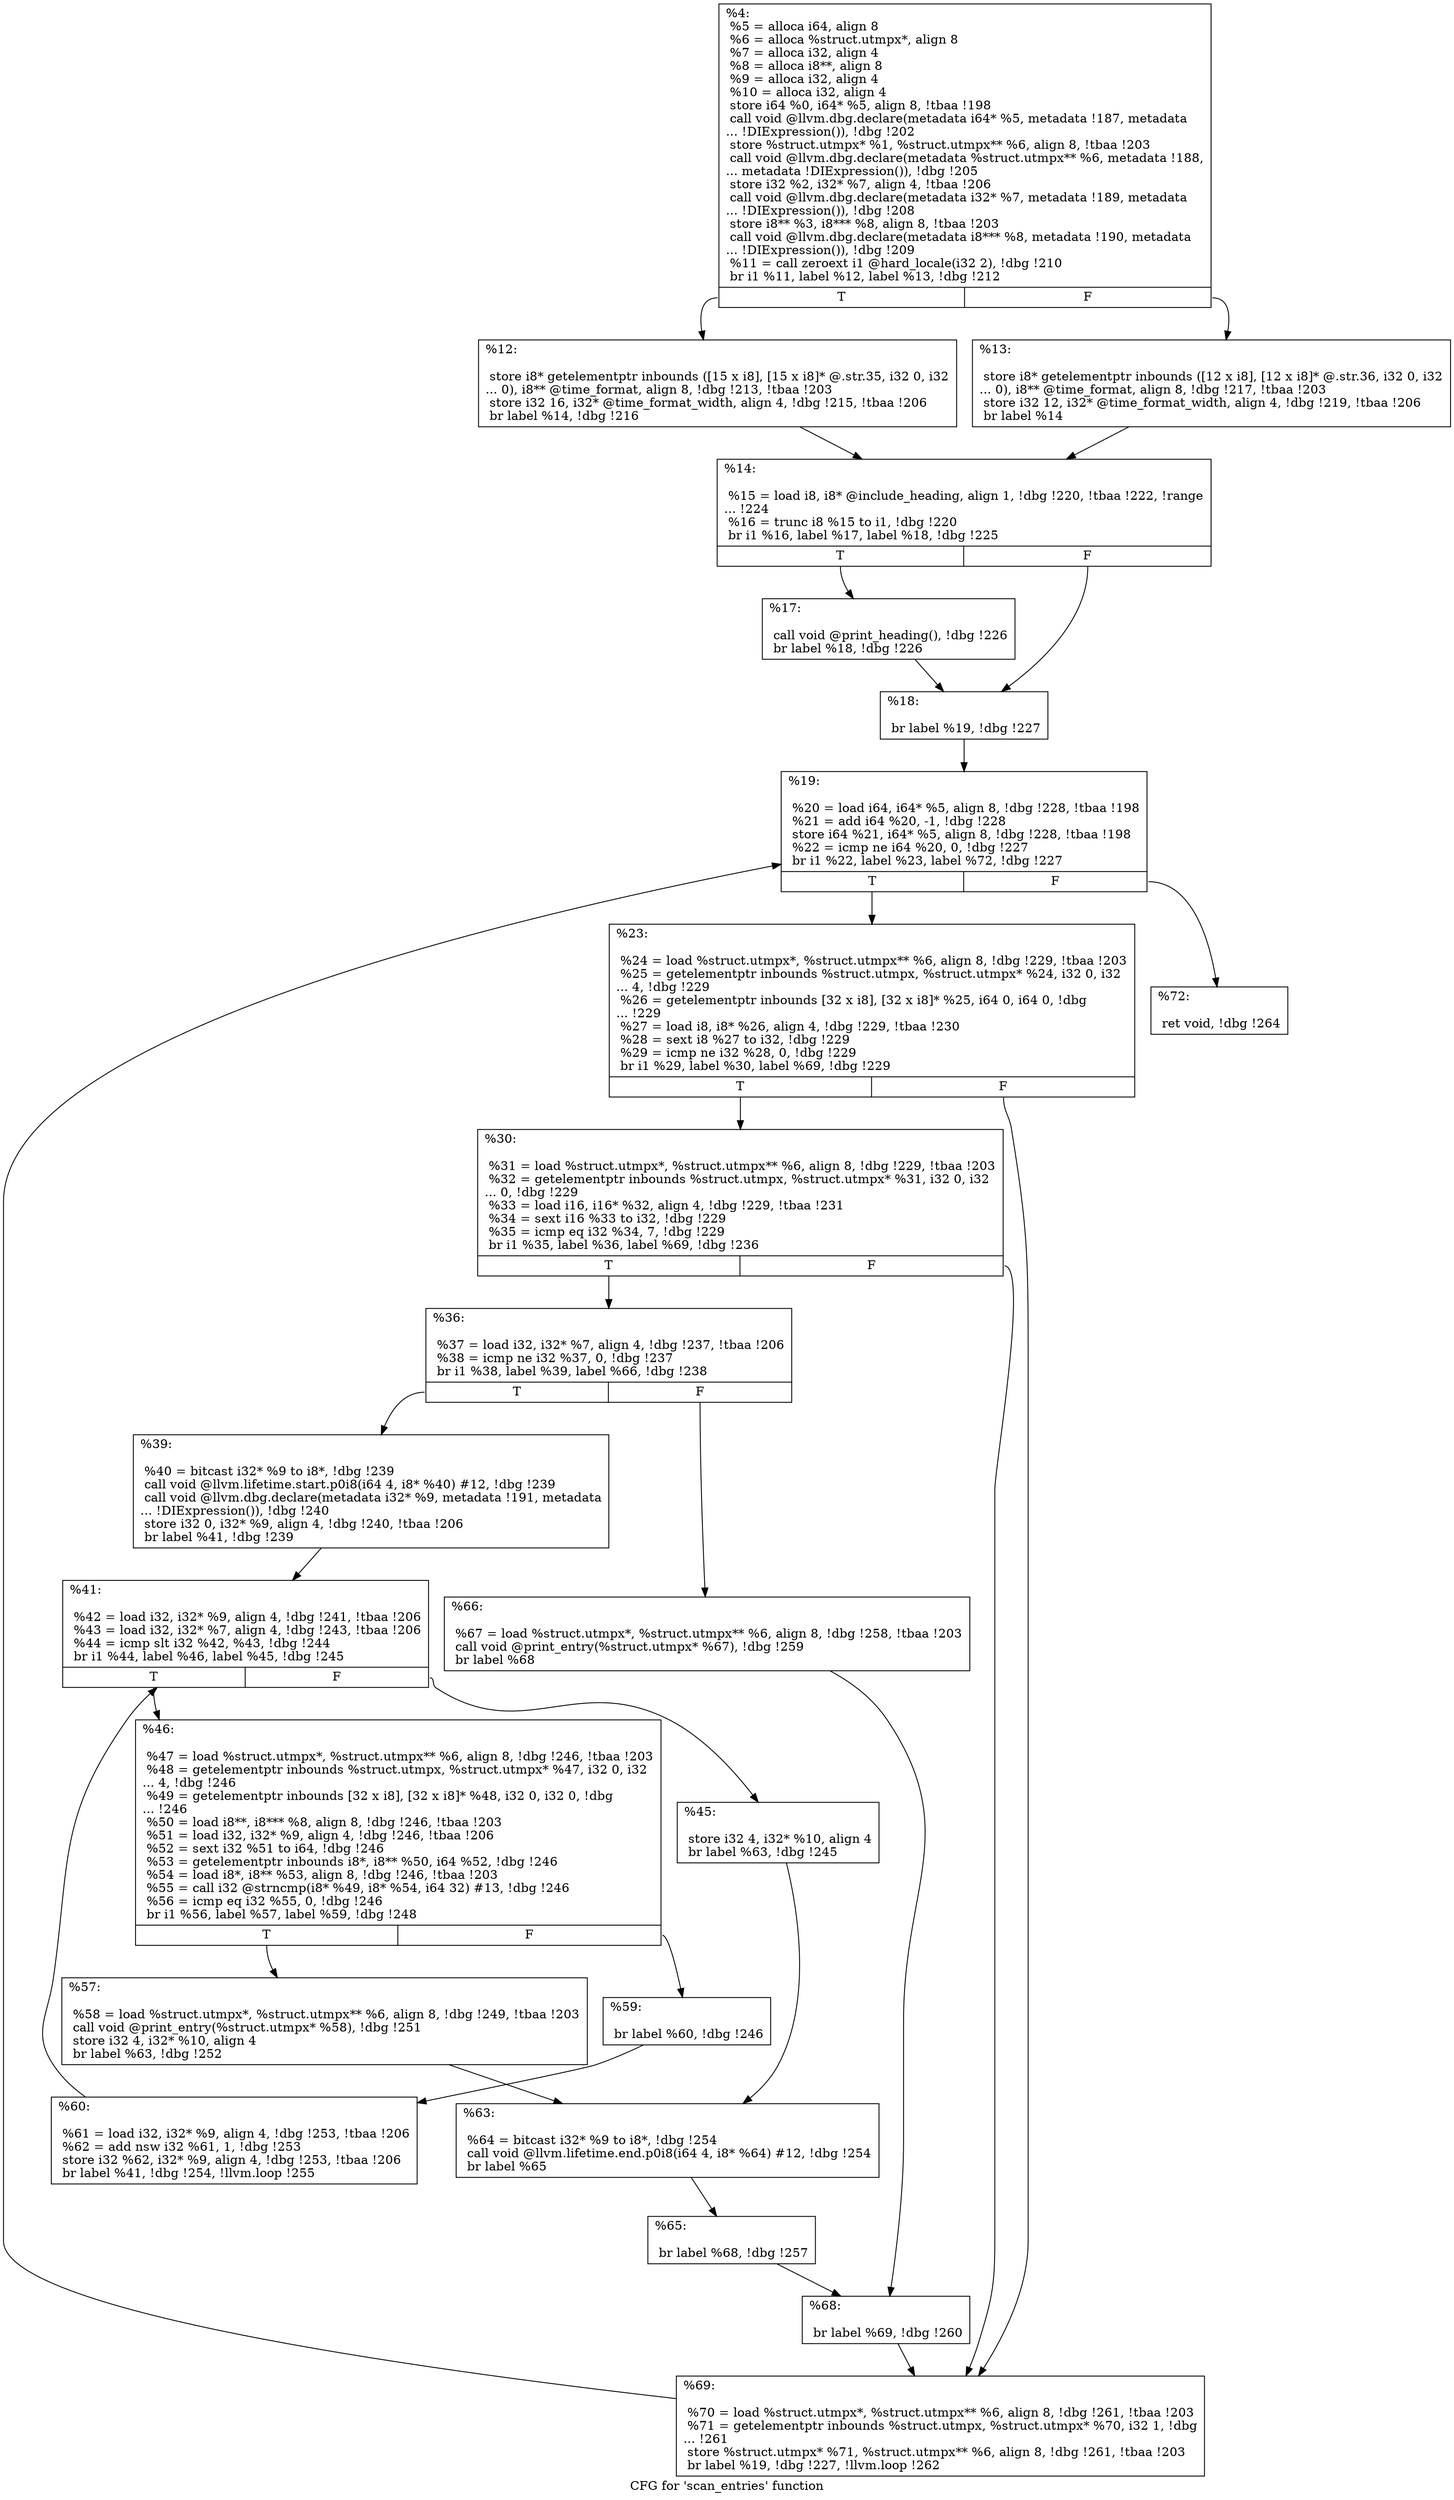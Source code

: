 digraph "CFG for 'scan_entries' function" {
	label="CFG for 'scan_entries' function";

	Node0xb89670 [shape=record,label="{%4:\l  %5 = alloca i64, align 8\l  %6 = alloca %struct.utmpx*, align 8\l  %7 = alloca i32, align 4\l  %8 = alloca i8**, align 8\l  %9 = alloca i32, align 4\l  %10 = alloca i32, align 4\l  store i64 %0, i64* %5, align 8, !tbaa !198\l  call void @llvm.dbg.declare(metadata i64* %5, metadata !187, metadata\l... !DIExpression()), !dbg !202\l  store %struct.utmpx* %1, %struct.utmpx** %6, align 8, !tbaa !203\l  call void @llvm.dbg.declare(metadata %struct.utmpx** %6, metadata !188,\l... metadata !DIExpression()), !dbg !205\l  store i32 %2, i32* %7, align 4, !tbaa !206\l  call void @llvm.dbg.declare(metadata i32* %7, metadata !189, metadata\l... !DIExpression()), !dbg !208\l  store i8** %3, i8*** %8, align 8, !tbaa !203\l  call void @llvm.dbg.declare(metadata i8*** %8, metadata !190, metadata\l... !DIExpression()), !dbg !209\l  %11 = call zeroext i1 @hard_locale(i32 2), !dbg !210\l  br i1 %11, label %12, label %13, !dbg !212\l|{<s0>T|<s1>F}}"];
	Node0xb89670:s0 -> Node0xb8ae20;
	Node0xb89670:s1 -> Node0xb8ae70;
	Node0xb8ae20 [shape=record,label="{%12:\l\l  store i8* getelementptr inbounds ([15 x i8], [15 x i8]* @.str.35, i32 0, i32\l... 0), i8** @time_format, align 8, !dbg !213, !tbaa !203\l  store i32 16, i32* @time_format_width, align 4, !dbg !215, !tbaa !206\l  br label %14, !dbg !216\l}"];
	Node0xb8ae20 -> Node0xb8aec0;
	Node0xb8ae70 [shape=record,label="{%13:\l\l  store i8* getelementptr inbounds ([12 x i8], [12 x i8]* @.str.36, i32 0, i32\l... 0), i8** @time_format, align 8, !dbg !217, !tbaa !203\l  store i32 12, i32* @time_format_width, align 4, !dbg !219, !tbaa !206\l  br label %14\l}"];
	Node0xb8ae70 -> Node0xb8aec0;
	Node0xb8aec0 [shape=record,label="{%14:\l\l  %15 = load i8, i8* @include_heading, align 1, !dbg !220, !tbaa !222, !range\l... !224\l  %16 = trunc i8 %15 to i1, !dbg !220\l  br i1 %16, label %17, label %18, !dbg !225\l|{<s0>T|<s1>F}}"];
	Node0xb8aec0:s0 -> Node0xb8af10;
	Node0xb8aec0:s1 -> Node0xb8af60;
	Node0xb8af10 [shape=record,label="{%17:\l\l  call void @print_heading(), !dbg !226\l  br label %18, !dbg !226\l}"];
	Node0xb8af10 -> Node0xb8af60;
	Node0xb8af60 [shape=record,label="{%18:\l\l  br label %19, !dbg !227\l}"];
	Node0xb8af60 -> Node0xb8afb0;
	Node0xb8afb0 [shape=record,label="{%19:\l\l  %20 = load i64, i64* %5, align 8, !dbg !228, !tbaa !198\l  %21 = add i64 %20, -1, !dbg !228\l  store i64 %21, i64* %5, align 8, !dbg !228, !tbaa !198\l  %22 = icmp ne i64 %20, 0, !dbg !227\l  br i1 %22, label %23, label %72, !dbg !227\l|{<s0>T|<s1>F}}"];
	Node0xb8afb0:s0 -> Node0xb8b000;
	Node0xb8afb0:s1 -> Node0xb8b4b0;
	Node0xb8b000 [shape=record,label="{%23:\l\l  %24 = load %struct.utmpx*, %struct.utmpx** %6, align 8, !dbg !229, !tbaa !203\l  %25 = getelementptr inbounds %struct.utmpx, %struct.utmpx* %24, i32 0, i32\l... 4, !dbg !229\l  %26 = getelementptr inbounds [32 x i8], [32 x i8]* %25, i64 0, i64 0, !dbg\l... !229\l  %27 = load i8, i8* %26, align 4, !dbg !229, !tbaa !230\l  %28 = sext i8 %27 to i32, !dbg !229\l  %29 = icmp ne i32 %28, 0, !dbg !229\l  br i1 %29, label %30, label %69, !dbg !229\l|{<s0>T|<s1>F}}"];
	Node0xb8b000:s0 -> Node0xb8b050;
	Node0xb8b000:s1 -> Node0xb8b460;
	Node0xb8b050 [shape=record,label="{%30:\l\l  %31 = load %struct.utmpx*, %struct.utmpx** %6, align 8, !dbg !229, !tbaa !203\l  %32 = getelementptr inbounds %struct.utmpx, %struct.utmpx* %31, i32 0, i32\l... 0, !dbg !229\l  %33 = load i16, i16* %32, align 4, !dbg !229, !tbaa !231\l  %34 = sext i16 %33 to i32, !dbg !229\l  %35 = icmp eq i32 %34, 7, !dbg !229\l  br i1 %35, label %36, label %69, !dbg !236\l|{<s0>T|<s1>F}}"];
	Node0xb8b050:s0 -> Node0xb8b0a0;
	Node0xb8b050:s1 -> Node0xb8b460;
	Node0xb8b0a0 [shape=record,label="{%36:\l\l  %37 = load i32, i32* %7, align 4, !dbg !237, !tbaa !206\l  %38 = icmp ne i32 %37, 0, !dbg !237\l  br i1 %38, label %39, label %66, !dbg !238\l|{<s0>T|<s1>F}}"];
	Node0xb8b0a0:s0 -> Node0xb8b0f0;
	Node0xb8b0a0:s1 -> Node0xb8b3c0;
	Node0xb8b0f0 [shape=record,label="{%39:\l\l  %40 = bitcast i32* %9 to i8*, !dbg !239\l  call void @llvm.lifetime.start.p0i8(i64 4, i8* %40) #12, !dbg !239\l  call void @llvm.dbg.declare(metadata i32* %9, metadata !191, metadata\l... !DIExpression()), !dbg !240\l  store i32 0, i32* %9, align 4, !dbg !240, !tbaa !206\l  br label %41, !dbg !239\l}"];
	Node0xb8b0f0 -> Node0xb8b140;
	Node0xb8b140 [shape=record,label="{%41:\l\l  %42 = load i32, i32* %9, align 4, !dbg !241, !tbaa !206\l  %43 = load i32, i32* %7, align 4, !dbg !243, !tbaa !206\l  %44 = icmp slt i32 %42, %43, !dbg !244\l  br i1 %44, label %46, label %45, !dbg !245\l|{<s0>T|<s1>F}}"];
	Node0xb8b140:s0 -> Node0xb8b1e0;
	Node0xb8b140:s1 -> Node0xb8b190;
	Node0xb8b190 [shape=record,label="{%45:\l\l  store i32 4, i32* %10, align 4\l  br label %63, !dbg !245\l}"];
	Node0xb8b190 -> Node0xb8b320;
	Node0xb8b1e0 [shape=record,label="{%46:\l\l  %47 = load %struct.utmpx*, %struct.utmpx** %6, align 8, !dbg !246, !tbaa !203\l  %48 = getelementptr inbounds %struct.utmpx, %struct.utmpx* %47, i32 0, i32\l... 4, !dbg !246\l  %49 = getelementptr inbounds [32 x i8], [32 x i8]* %48, i32 0, i32 0, !dbg\l... !246\l  %50 = load i8**, i8*** %8, align 8, !dbg !246, !tbaa !203\l  %51 = load i32, i32* %9, align 4, !dbg !246, !tbaa !206\l  %52 = sext i32 %51 to i64, !dbg !246\l  %53 = getelementptr inbounds i8*, i8** %50, i64 %52, !dbg !246\l  %54 = load i8*, i8** %53, align 8, !dbg !246, !tbaa !203\l  %55 = call i32 @strncmp(i8* %49, i8* %54, i64 32) #13, !dbg !246\l  %56 = icmp eq i32 %55, 0, !dbg !246\l  br i1 %56, label %57, label %59, !dbg !248\l|{<s0>T|<s1>F}}"];
	Node0xb8b1e0:s0 -> Node0xb8b230;
	Node0xb8b1e0:s1 -> Node0xb8b280;
	Node0xb8b230 [shape=record,label="{%57:\l\l  %58 = load %struct.utmpx*, %struct.utmpx** %6, align 8, !dbg !249, !tbaa !203\l  call void @print_entry(%struct.utmpx* %58), !dbg !251\l  store i32 4, i32* %10, align 4\l  br label %63, !dbg !252\l}"];
	Node0xb8b230 -> Node0xb8b320;
	Node0xb8b280 [shape=record,label="{%59:\l\l  br label %60, !dbg !246\l}"];
	Node0xb8b280 -> Node0xb8b2d0;
	Node0xb8b2d0 [shape=record,label="{%60:\l\l  %61 = load i32, i32* %9, align 4, !dbg !253, !tbaa !206\l  %62 = add nsw i32 %61, 1, !dbg !253\l  store i32 %62, i32* %9, align 4, !dbg !253, !tbaa !206\l  br label %41, !dbg !254, !llvm.loop !255\l}"];
	Node0xb8b2d0 -> Node0xb8b140;
	Node0xb8b320 [shape=record,label="{%63:\l\l  %64 = bitcast i32* %9 to i8*, !dbg !254\l  call void @llvm.lifetime.end.p0i8(i64 4, i8* %64) #12, !dbg !254\l  br label %65\l}"];
	Node0xb8b320 -> Node0xb8b370;
	Node0xb8b370 [shape=record,label="{%65:\l\l  br label %68, !dbg !257\l}"];
	Node0xb8b370 -> Node0xb8b410;
	Node0xb8b3c0 [shape=record,label="{%66:\l\l  %67 = load %struct.utmpx*, %struct.utmpx** %6, align 8, !dbg !258, !tbaa !203\l  call void @print_entry(%struct.utmpx* %67), !dbg !259\l  br label %68\l}"];
	Node0xb8b3c0 -> Node0xb8b410;
	Node0xb8b410 [shape=record,label="{%68:\l\l  br label %69, !dbg !260\l}"];
	Node0xb8b410 -> Node0xb8b460;
	Node0xb8b460 [shape=record,label="{%69:\l\l  %70 = load %struct.utmpx*, %struct.utmpx** %6, align 8, !dbg !261, !tbaa !203\l  %71 = getelementptr inbounds %struct.utmpx, %struct.utmpx* %70, i32 1, !dbg\l... !261\l  store %struct.utmpx* %71, %struct.utmpx** %6, align 8, !dbg !261, !tbaa !203\l  br label %19, !dbg !227, !llvm.loop !262\l}"];
	Node0xb8b460 -> Node0xb8afb0;
	Node0xb8b4b0 [shape=record,label="{%72:\l\l  ret void, !dbg !264\l}"];
}
